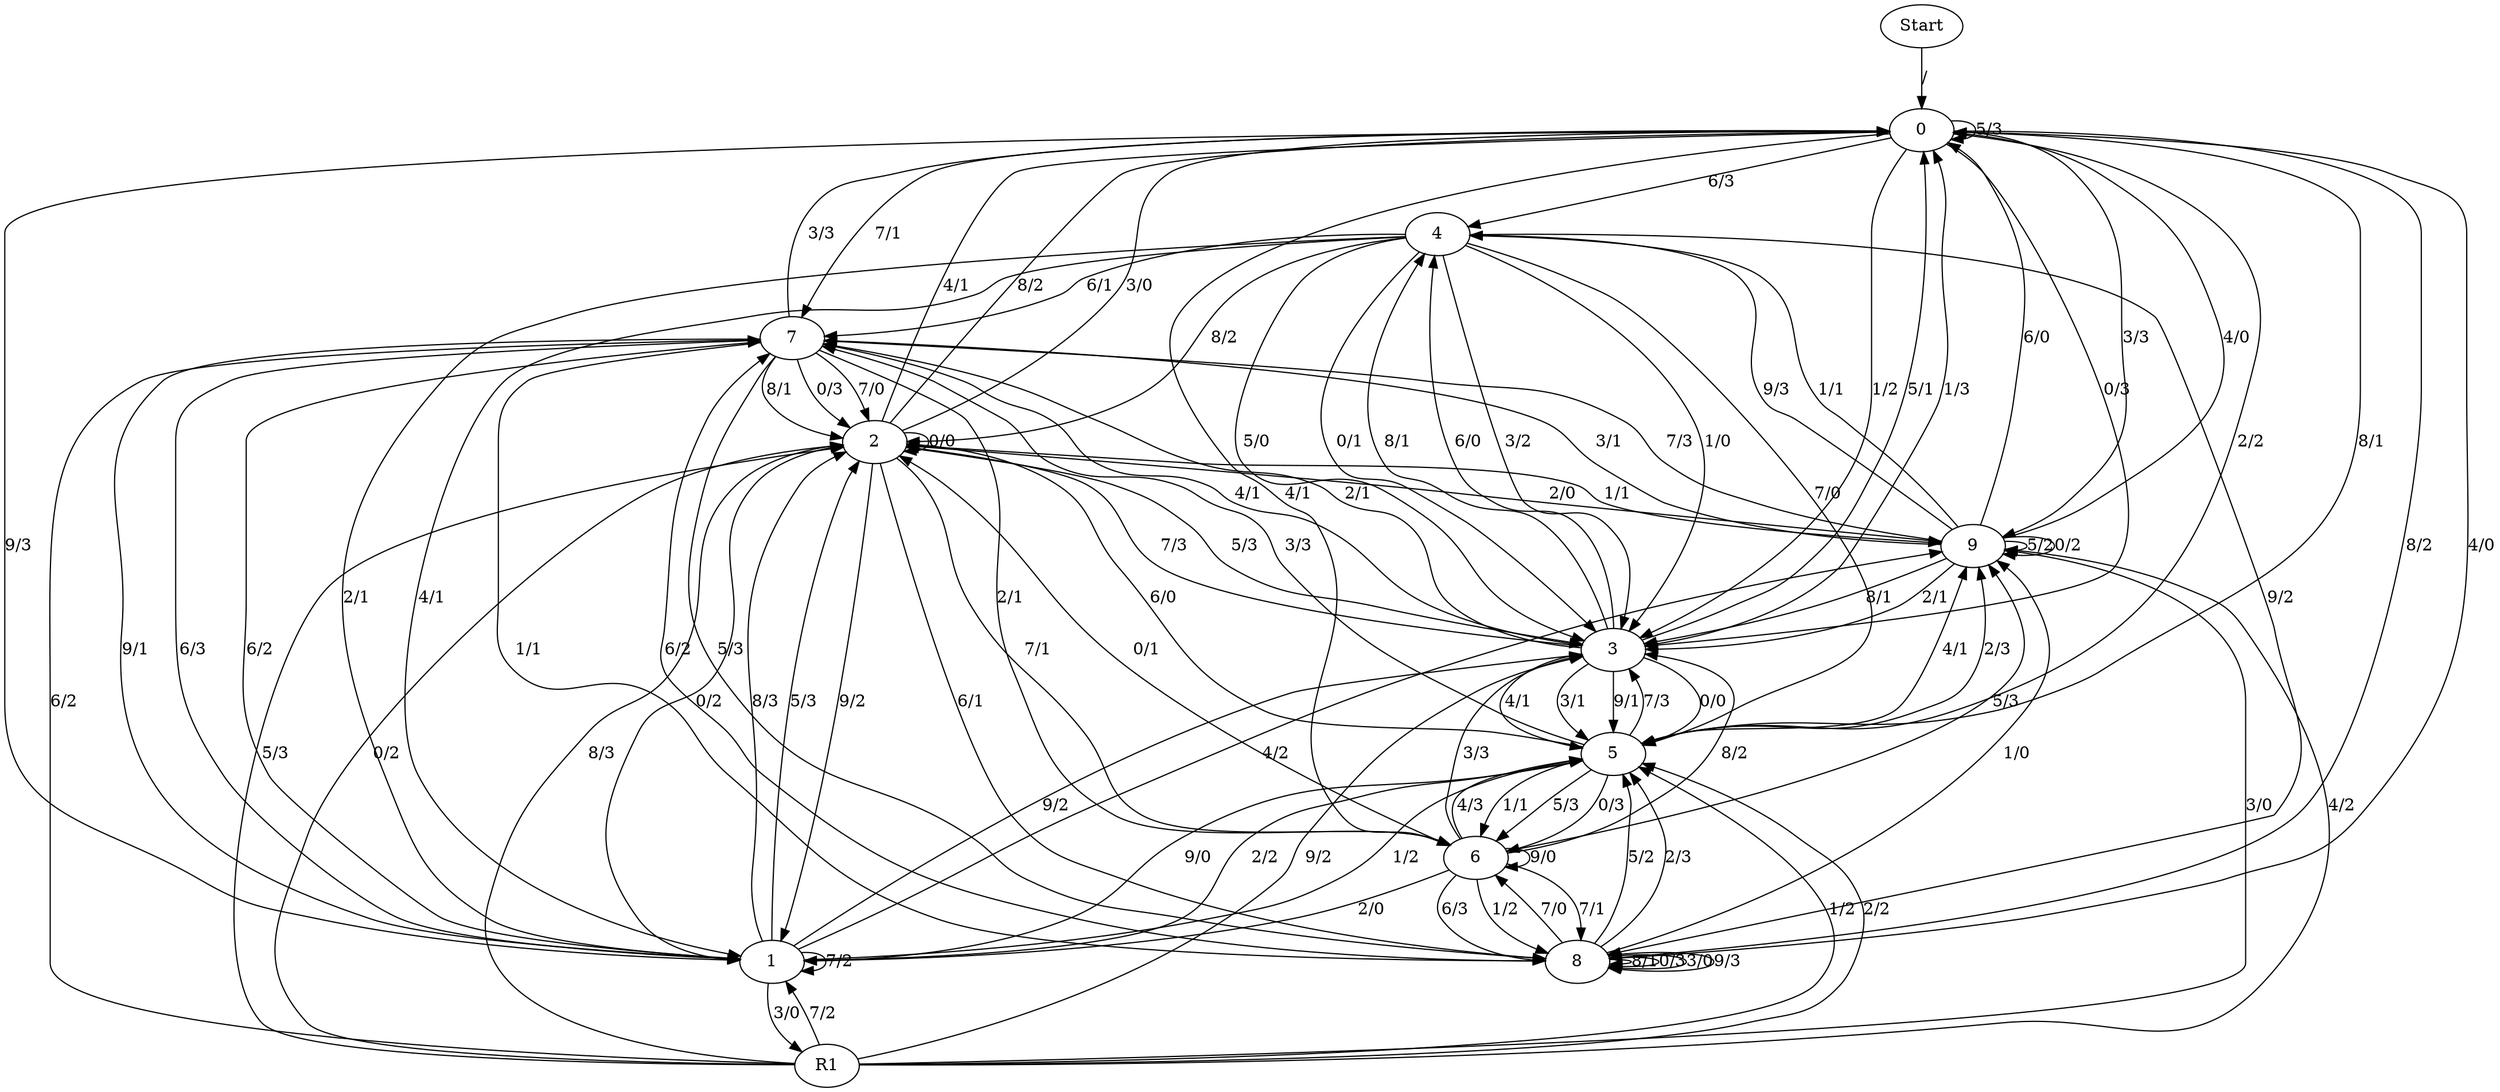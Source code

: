 digraph {
	Start -> 0 [label="/"]
	0 -> 4 [label="6/3"]
	0 -> 7 [label="7/1"]
	0 -> 3 [label="0/3"]
	0 -> 6 [label="4/1"]
	0 -> 0 [label="5/3"]
	0 -> 8 [label="8/2"]
	0 -> 1 [label="9/3"]
	0 -> 9 [label="3/3"]
	0 -> 5 [label="2/2"]
	0 -> 3 [label="1/2"]
	3 -> 5 [label="0/0"]
	3 -> 2 [label="7/3"]
	3 -> 5 [label="4/1"]
	3 -> 4 [label="8/1"]
	3 -> 5 [label="3/1"]
	3 -> 5 [label="9/1"]
	3 -> 0 [label="5/1"]
	3 -> 4 [label="6/0"]
	3 -> 0 [label="1/3"]
	3 -> 7 [label="2/1"]
	7 -> 1 [label="9/1"]
	7 -> 6 [label="2/1"]
	7 -> 8 [label="1/1"]
	7 -> 3 [label="4/1"]
	7 -> 2 [label="7/0"]
	7 -> 8 [label="5/3"]
	7 -> 2 [label="8/1"]
	7 -> 1 [label="6/3"]
	7 -> 2 [label="0/3"]
	7 -> 0 [label="3/3"]
	1 -> 5 [label="2/2"]
	1 -> R1 [label="3/0"]
	1 -> 7 [label="6/2"]
	1 -> 3 [label="9/2"]
	1 -> 2 [label="0/2"]
	1 -> 2 [label="8/3"]
	1 -> 9 [label="4/2"]
	1 -> 2 [label="5/3"]
	1 -> 1 [label="7/2"]
	1 -> 5 [label="1/2"]
	R1 -> 7 [label="6/2"]
	R1 -> 3 [label="9/2"]
	R1 -> 2 [label="5/3"]
	R1 -> 1 [label="7/2"]
	R1 -> 2 [label="0/2"]
	R1 -> 5 [label="1/2"]
	R1 -> 9 [label="3/0"]
	R1 -> 9 [label="4/2"]
	R1 -> 5 [label="2/2"]
	R1 -> 2 [label="8/3"]
	2 -> 9 [label="2/0"]
	2 -> 0 [label="4/1"]
	2 -> 0 [label="8/2"]
	2 -> 1 [label="9/2"]
	2 -> 0 [label="3/0"]
	2 -> 6 [label="7/1"]
	2 -> 2 [label="0/0"]
	2 -> 9 [label="1/1"]
	2 -> 3 [label="5/3"]
	2 -> 8 [label="6/1"]
	8 -> 5 [label="5/2"]
	8 -> 8 [label="8/1"]
	8 -> 6 [label="7/0"]
	8 -> 9 [label="1/0"]
	8 -> 5 [label="2/3"]
	8 -> 8 [label="0/3"]
	8 -> 8 [label="3/0"]
	8 -> 7 [label="6/2"]
	8 -> 8 [label="9/3"]
	8 -> 0 [label="4/0"]
	5 -> 3 [label="7/3"]
	5 -> 6 [label="0/3"]
	5 -> 0 [label="8/1"]
	5 -> 9 [label="4/1"]
	5 -> 9 [label="2/3"]
	5 -> 6 [label="1/1"]
	5 -> 6 [label="5/3"]
	5 -> 2 [label="6/0"]
	5 -> 7 [label="3/3"]
	5 -> 1 [label="9/0"]
	6 -> 6 [label="9/0"]
	6 -> 8 [label="7/1"]
	6 -> 2 [label="0/1"]
	6 -> 3 [label="3/3"]
	6 -> 8 [label="6/3"]
	6 -> 3 [label="8/2"]
	6 -> 8 [label="1/2"]
	6 -> 1 [label="2/0"]
	6 -> 5 [label="4/3"]
	6 -> 9 [label="5/3"]
	9 -> 3 [label="8/1"]
	9 -> 7 [label="3/1"]
	9 -> 9 [label="5/2"]
	9 -> 4 [label="9/3"]
	9 -> 0 [label="4/0"]
	9 -> 7 [label="7/3"]
	9 -> 3 [label="2/1"]
	9 -> 4 [label="1/1"]
	9 -> 9 [label="0/2"]
	9 -> 0 [label="6/0"]
	4 -> 3 [label="3/2"]
	4 -> 3 [label="1/0"]
	4 -> 7 [label="6/1"]
	4 -> 1 [label="2/1"]
	4 -> 1 [label="4/1"]
	4 -> 3 [label="5/0"]
	4 -> 2 [label="8/2"]
	4 -> 5 [label="7/0"]
	4 -> 3 [label="0/1"]
	4 -> 8 [label="9/2"]
}